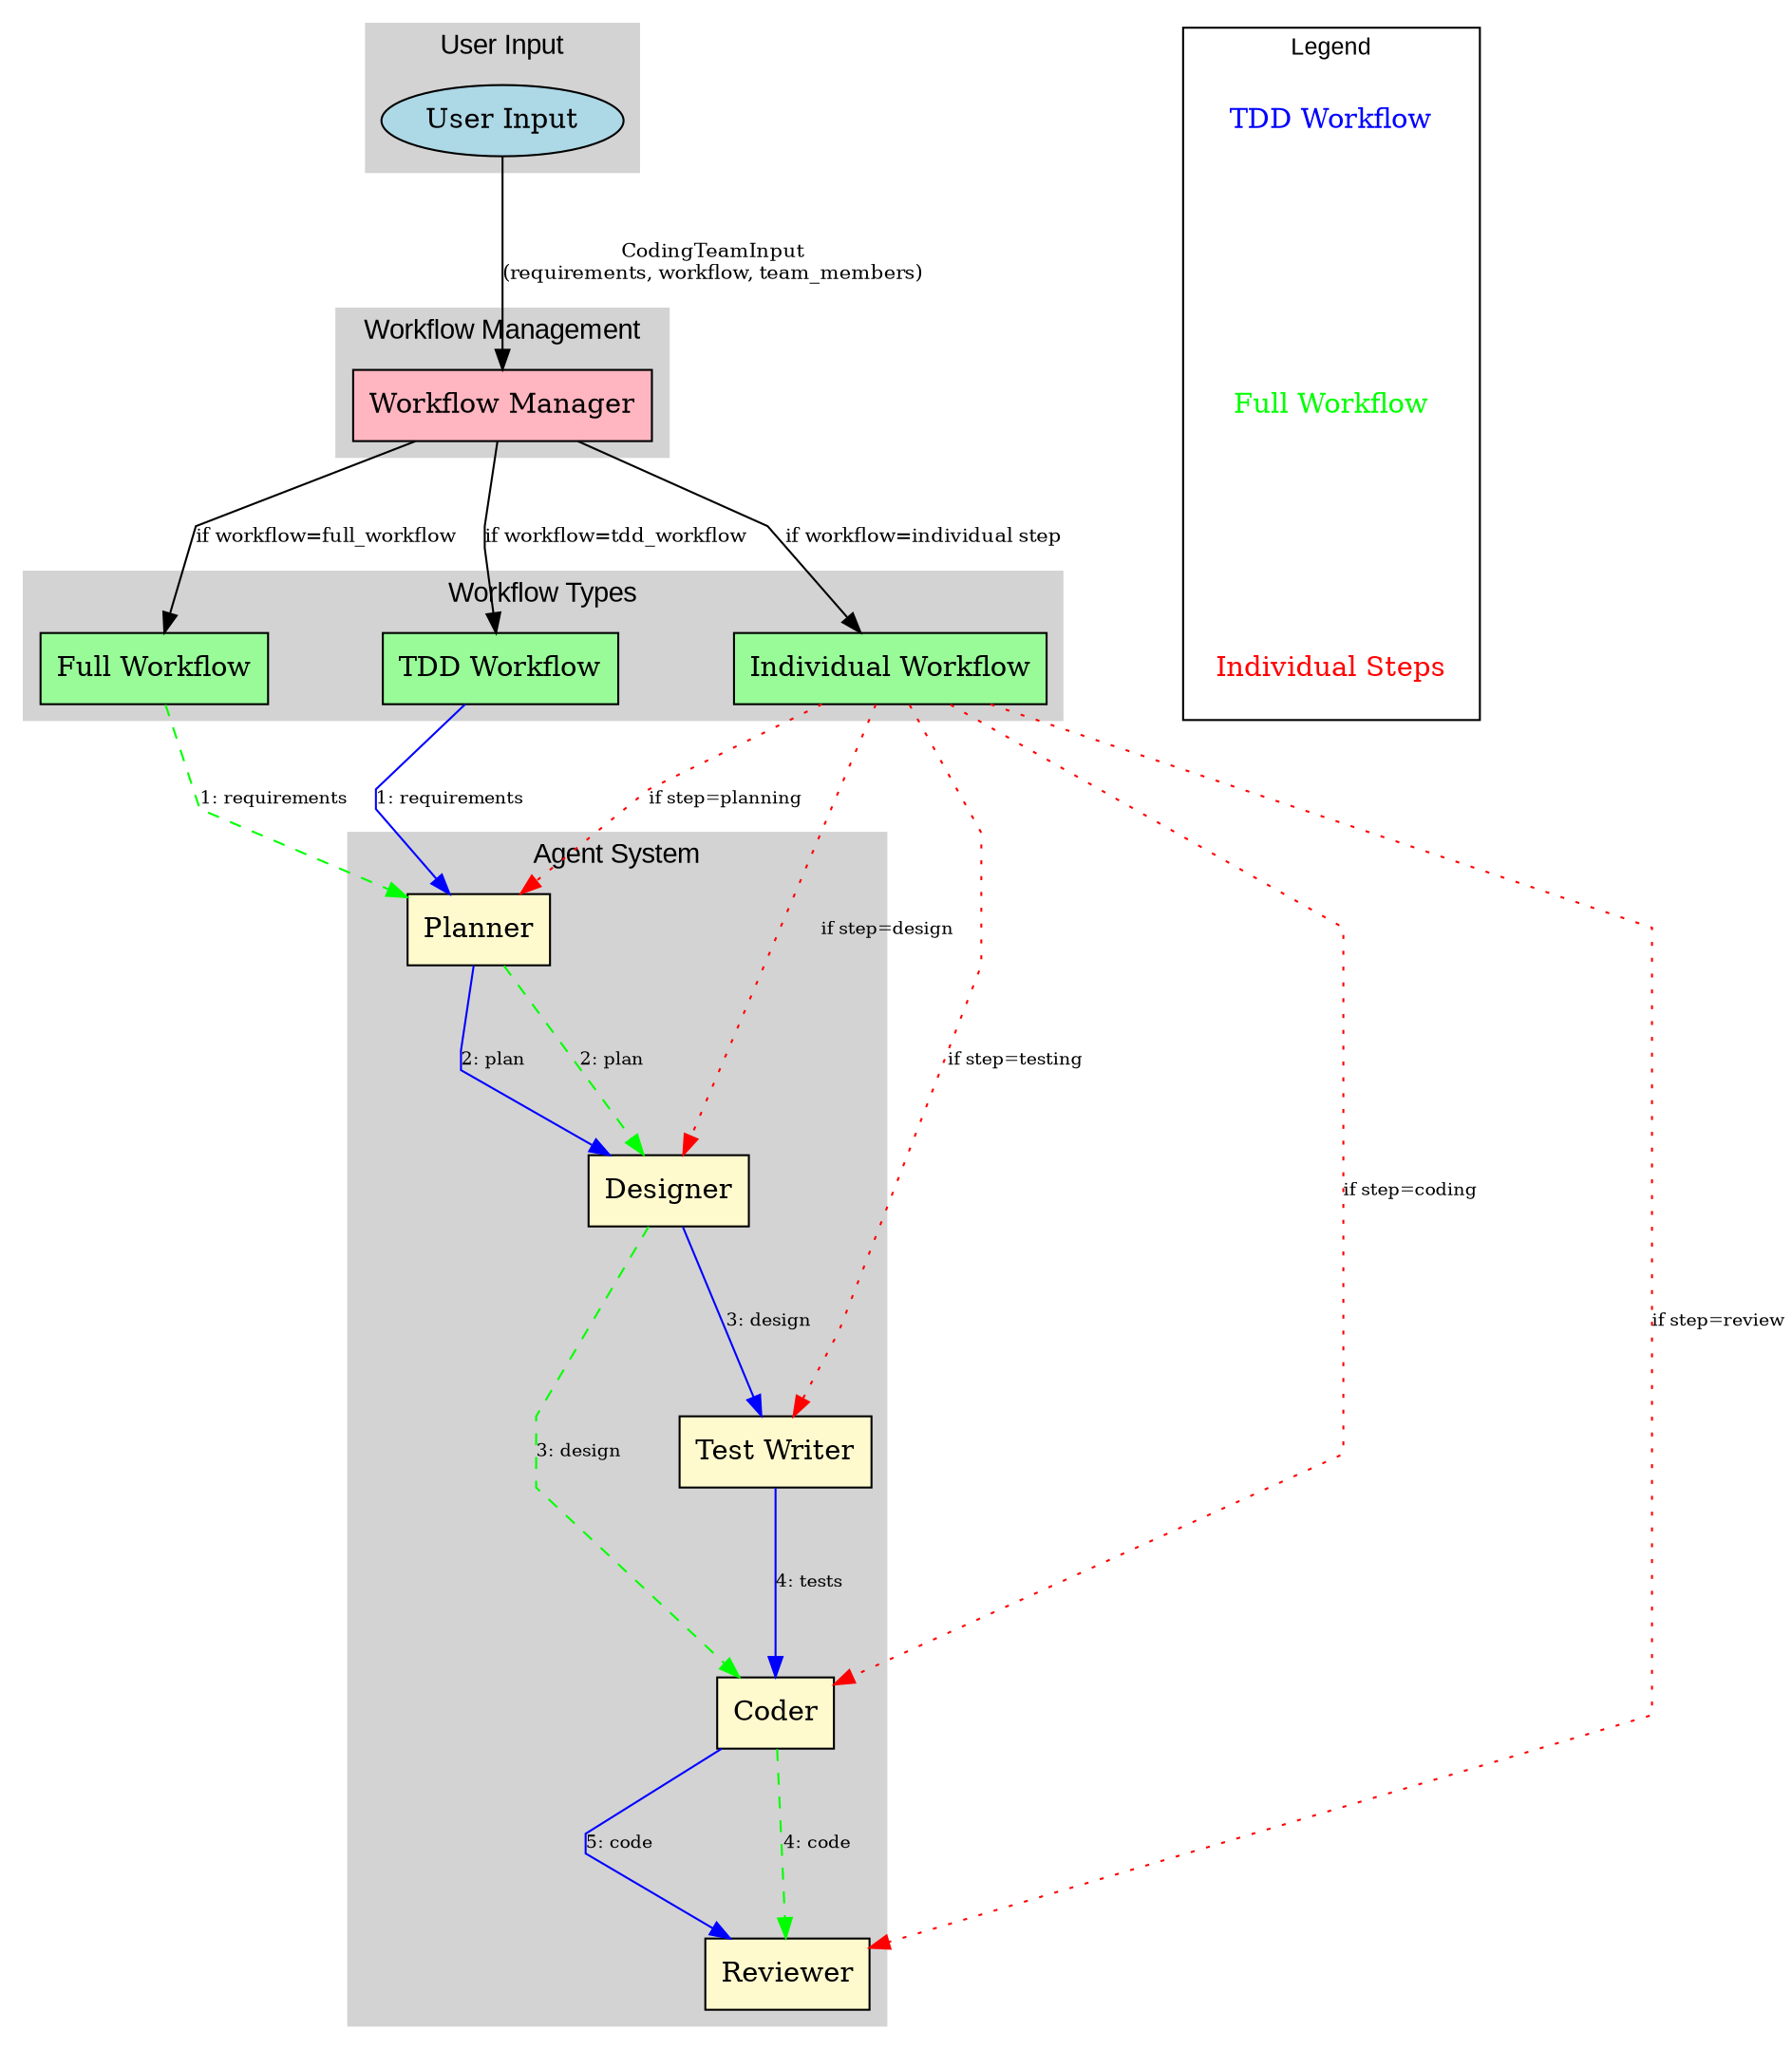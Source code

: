// Workflow System Overview
digraph {
	graph [fontname=Arial nodesep=0.8 rankdir=TD ranksep=1.2 splines=polyline]
	subgraph cluster_input {
		color=lightgrey label="User Input" style=filled
		input [label="User Input" fillcolor=lightblue shape=ellipse style=filled]
	}
	subgraph cluster_manager {
		color=lightgrey label="Workflow Management" style=filled
		workflow_manager [label="Workflow Manager" fillcolor="#FFB6C1" shape=box style=filled]
	}
	subgraph cluster_workflows {
		color=lightgrey label="Workflow Types" style=filled
		tdd [label="TDD Workflow" fillcolor="#98FB98" shape=box style=filled]
		full [label="Full Workflow" fillcolor="#98FB98" shape=box style=filled]
		individual [label="Individual Workflow" fillcolor="#98FB98" shape=box style=filled]
	}
	subgraph cluster_agents {
		color=lightgrey label="Agent System" style=filled
		planner_agent [label=Planner fillcolor="#FFFACD" shape=box style=filled]
		designer_agent [label=Designer fillcolor="#FFFACD" shape=box style=filled]
		test_writer_agent [label="Test Writer" fillcolor="#FFFACD" shape=box style=filled]
		coder_agent [label=Coder fillcolor="#FFFACD" shape=box style=filled]
		reviewer_agent [label=Reviewer fillcolor="#FFFACD" shape=box style=filled]
	}
	input -> workflow_manager [label="CodingTeamInput
(requirements, workflow, team_members)" fontsize=10]
	workflow_manager -> tdd [label="if workflow=tdd_workflow" fontsize=10]
	workflow_manager -> full [label="if workflow=full_workflow" fontsize=10]
	workflow_manager -> individual [label="if workflow=individual step" fontsize=10]
	tdd -> planner_agent [label="1: requirements" color=blue fontsize=9]
	planner_agent -> designer_agent [label="2: plan" color=blue fontsize=9]
	designer_agent -> test_writer_agent [label="3: design" color=blue fontsize=9]
	test_writer_agent -> coder_agent [label="4: tests" color=blue fontsize=9]
	coder_agent -> reviewer_agent [label="5: code" color=blue fontsize=9]
	full -> planner_agent [label="1: requirements" color=green fontsize=9 style=dashed]
	planner_agent -> designer_agent [label="2: plan" color=green fontsize=9 style=dashed]
	designer_agent -> coder_agent [label="3: design" color=green fontsize=9 style=dashed]
	coder_agent -> reviewer_agent [label="4: code" color=green fontsize=9 style=dashed]
	individual -> planner_agent [label="if step=planning" color=red fontsize=9 style=dotted]
	individual -> designer_agent [label="if step=design" color=red fontsize=9 style=dotted]
	individual -> test_writer_agent [label="if step=testing" color=red fontsize=9 style=dotted]
	individual -> coder_agent [label="if step=coding" color=red fontsize=9 style=dotted]
	individual -> reviewer_agent [label="if step=review" color=red fontsize=9 style=dotted]
	subgraph cluster_legend {
		fontsize=12 label=Legend
		l_tdd [label="TDD Workflow" fontcolor=blue shape=plaintext]
		l_full [label="Full Workflow" fontcolor=green shape=plaintext]
		l_ind [label="Individual Steps" fontcolor=red shape=plaintext]
		rank=same
		l_tdd -> l_full [style=invis]
		l_full -> l_ind [style=invis]
	}
}
